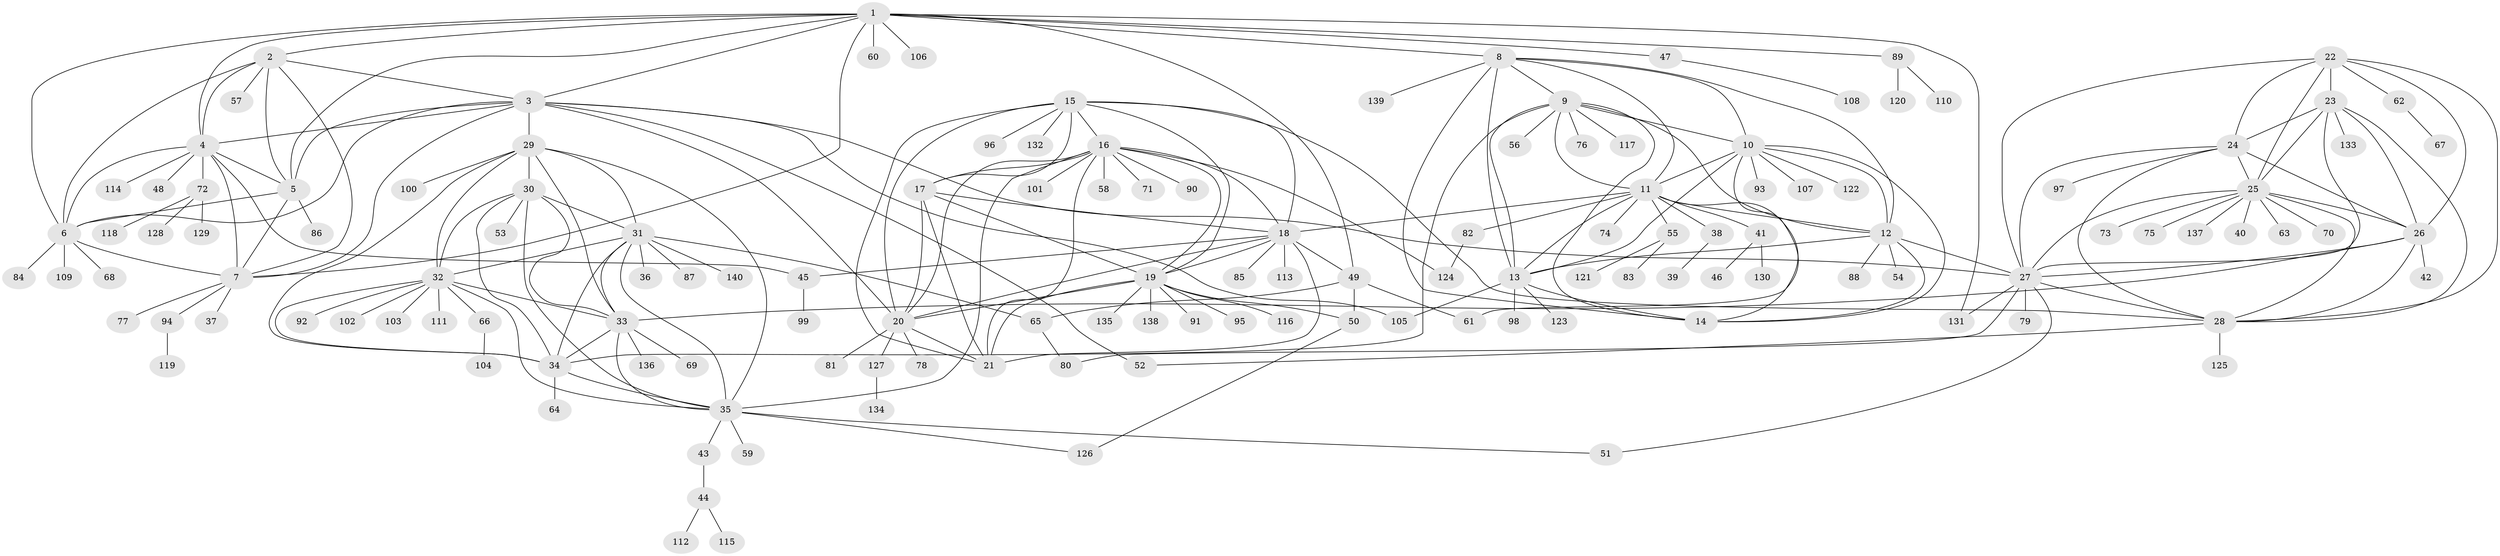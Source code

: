 // Generated by graph-tools (version 1.1) at 2025/11/02/27/25 16:11:32]
// undirected, 140 vertices, 232 edges
graph export_dot {
graph [start="1"]
  node [color=gray90,style=filled];
  1;
  2;
  3;
  4;
  5;
  6;
  7;
  8;
  9;
  10;
  11;
  12;
  13;
  14;
  15;
  16;
  17;
  18;
  19;
  20;
  21;
  22;
  23;
  24;
  25;
  26;
  27;
  28;
  29;
  30;
  31;
  32;
  33;
  34;
  35;
  36;
  37;
  38;
  39;
  40;
  41;
  42;
  43;
  44;
  45;
  46;
  47;
  48;
  49;
  50;
  51;
  52;
  53;
  54;
  55;
  56;
  57;
  58;
  59;
  60;
  61;
  62;
  63;
  64;
  65;
  66;
  67;
  68;
  69;
  70;
  71;
  72;
  73;
  74;
  75;
  76;
  77;
  78;
  79;
  80;
  81;
  82;
  83;
  84;
  85;
  86;
  87;
  88;
  89;
  90;
  91;
  92;
  93;
  94;
  95;
  96;
  97;
  98;
  99;
  100;
  101;
  102;
  103;
  104;
  105;
  106;
  107;
  108;
  109;
  110;
  111;
  112;
  113;
  114;
  115;
  116;
  117;
  118;
  119;
  120;
  121;
  122;
  123;
  124;
  125;
  126;
  127;
  128;
  129;
  130;
  131;
  132;
  133;
  134;
  135;
  136;
  137;
  138;
  139;
  140;
  1 -- 2;
  1 -- 3;
  1 -- 4;
  1 -- 5;
  1 -- 6;
  1 -- 7;
  1 -- 8;
  1 -- 47;
  1 -- 49;
  1 -- 60;
  1 -- 89;
  1 -- 106;
  1 -- 131;
  2 -- 3;
  2 -- 4;
  2 -- 5;
  2 -- 6;
  2 -- 7;
  2 -- 57;
  3 -- 4;
  3 -- 5;
  3 -- 6;
  3 -- 7;
  3 -- 20;
  3 -- 27;
  3 -- 29;
  3 -- 52;
  3 -- 105;
  4 -- 5;
  4 -- 6;
  4 -- 7;
  4 -- 45;
  4 -- 48;
  4 -- 72;
  4 -- 114;
  5 -- 6;
  5 -- 7;
  5 -- 86;
  6 -- 7;
  6 -- 68;
  6 -- 84;
  6 -- 109;
  7 -- 37;
  7 -- 77;
  7 -- 94;
  8 -- 9;
  8 -- 10;
  8 -- 11;
  8 -- 12;
  8 -- 13;
  8 -- 14;
  8 -- 139;
  9 -- 10;
  9 -- 11;
  9 -- 12;
  9 -- 13;
  9 -- 14;
  9 -- 34;
  9 -- 56;
  9 -- 76;
  9 -- 117;
  10 -- 11;
  10 -- 12;
  10 -- 13;
  10 -- 14;
  10 -- 61;
  10 -- 93;
  10 -- 107;
  10 -- 122;
  11 -- 12;
  11 -- 13;
  11 -- 14;
  11 -- 18;
  11 -- 38;
  11 -- 41;
  11 -- 55;
  11 -- 74;
  11 -- 82;
  12 -- 13;
  12 -- 14;
  12 -- 27;
  12 -- 54;
  12 -- 88;
  13 -- 14;
  13 -- 98;
  13 -- 105;
  13 -- 123;
  15 -- 16;
  15 -- 17;
  15 -- 18;
  15 -- 19;
  15 -- 20;
  15 -- 21;
  15 -- 28;
  15 -- 96;
  15 -- 132;
  16 -- 17;
  16 -- 18;
  16 -- 19;
  16 -- 20;
  16 -- 21;
  16 -- 35;
  16 -- 58;
  16 -- 71;
  16 -- 90;
  16 -- 101;
  16 -- 124;
  17 -- 18;
  17 -- 19;
  17 -- 20;
  17 -- 21;
  18 -- 19;
  18 -- 20;
  18 -- 21;
  18 -- 45;
  18 -- 49;
  18 -- 85;
  18 -- 113;
  19 -- 20;
  19 -- 21;
  19 -- 50;
  19 -- 91;
  19 -- 95;
  19 -- 116;
  19 -- 135;
  19 -- 138;
  20 -- 21;
  20 -- 78;
  20 -- 81;
  20 -- 127;
  22 -- 23;
  22 -- 24;
  22 -- 25;
  22 -- 26;
  22 -- 27;
  22 -- 28;
  22 -- 62;
  23 -- 24;
  23 -- 25;
  23 -- 26;
  23 -- 27;
  23 -- 28;
  23 -- 133;
  24 -- 25;
  24 -- 26;
  24 -- 27;
  24 -- 28;
  24 -- 97;
  25 -- 26;
  25 -- 27;
  25 -- 28;
  25 -- 40;
  25 -- 63;
  25 -- 70;
  25 -- 73;
  25 -- 75;
  25 -- 137;
  26 -- 27;
  26 -- 28;
  26 -- 33;
  26 -- 42;
  27 -- 28;
  27 -- 51;
  27 -- 79;
  27 -- 80;
  27 -- 131;
  28 -- 52;
  28 -- 125;
  29 -- 30;
  29 -- 31;
  29 -- 32;
  29 -- 33;
  29 -- 34;
  29 -- 35;
  29 -- 100;
  30 -- 31;
  30 -- 32;
  30 -- 33;
  30 -- 34;
  30 -- 35;
  30 -- 53;
  31 -- 32;
  31 -- 33;
  31 -- 34;
  31 -- 35;
  31 -- 36;
  31 -- 65;
  31 -- 87;
  31 -- 140;
  32 -- 33;
  32 -- 34;
  32 -- 35;
  32 -- 66;
  32 -- 92;
  32 -- 102;
  32 -- 103;
  32 -- 111;
  33 -- 34;
  33 -- 35;
  33 -- 69;
  33 -- 136;
  34 -- 35;
  34 -- 64;
  35 -- 43;
  35 -- 51;
  35 -- 59;
  35 -- 126;
  38 -- 39;
  41 -- 46;
  41 -- 130;
  43 -- 44;
  44 -- 112;
  44 -- 115;
  45 -- 99;
  47 -- 108;
  49 -- 50;
  49 -- 61;
  49 -- 65;
  50 -- 126;
  55 -- 83;
  55 -- 121;
  62 -- 67;
  65 -- 80;
  66 -- 104;
  72 -- 118;
  72 -- 128;
  72 -- 129;
  82 -- 124;
  89 -- 110;
  89 -- 120;
  94 -- 119;
  127 -- 134;
}
